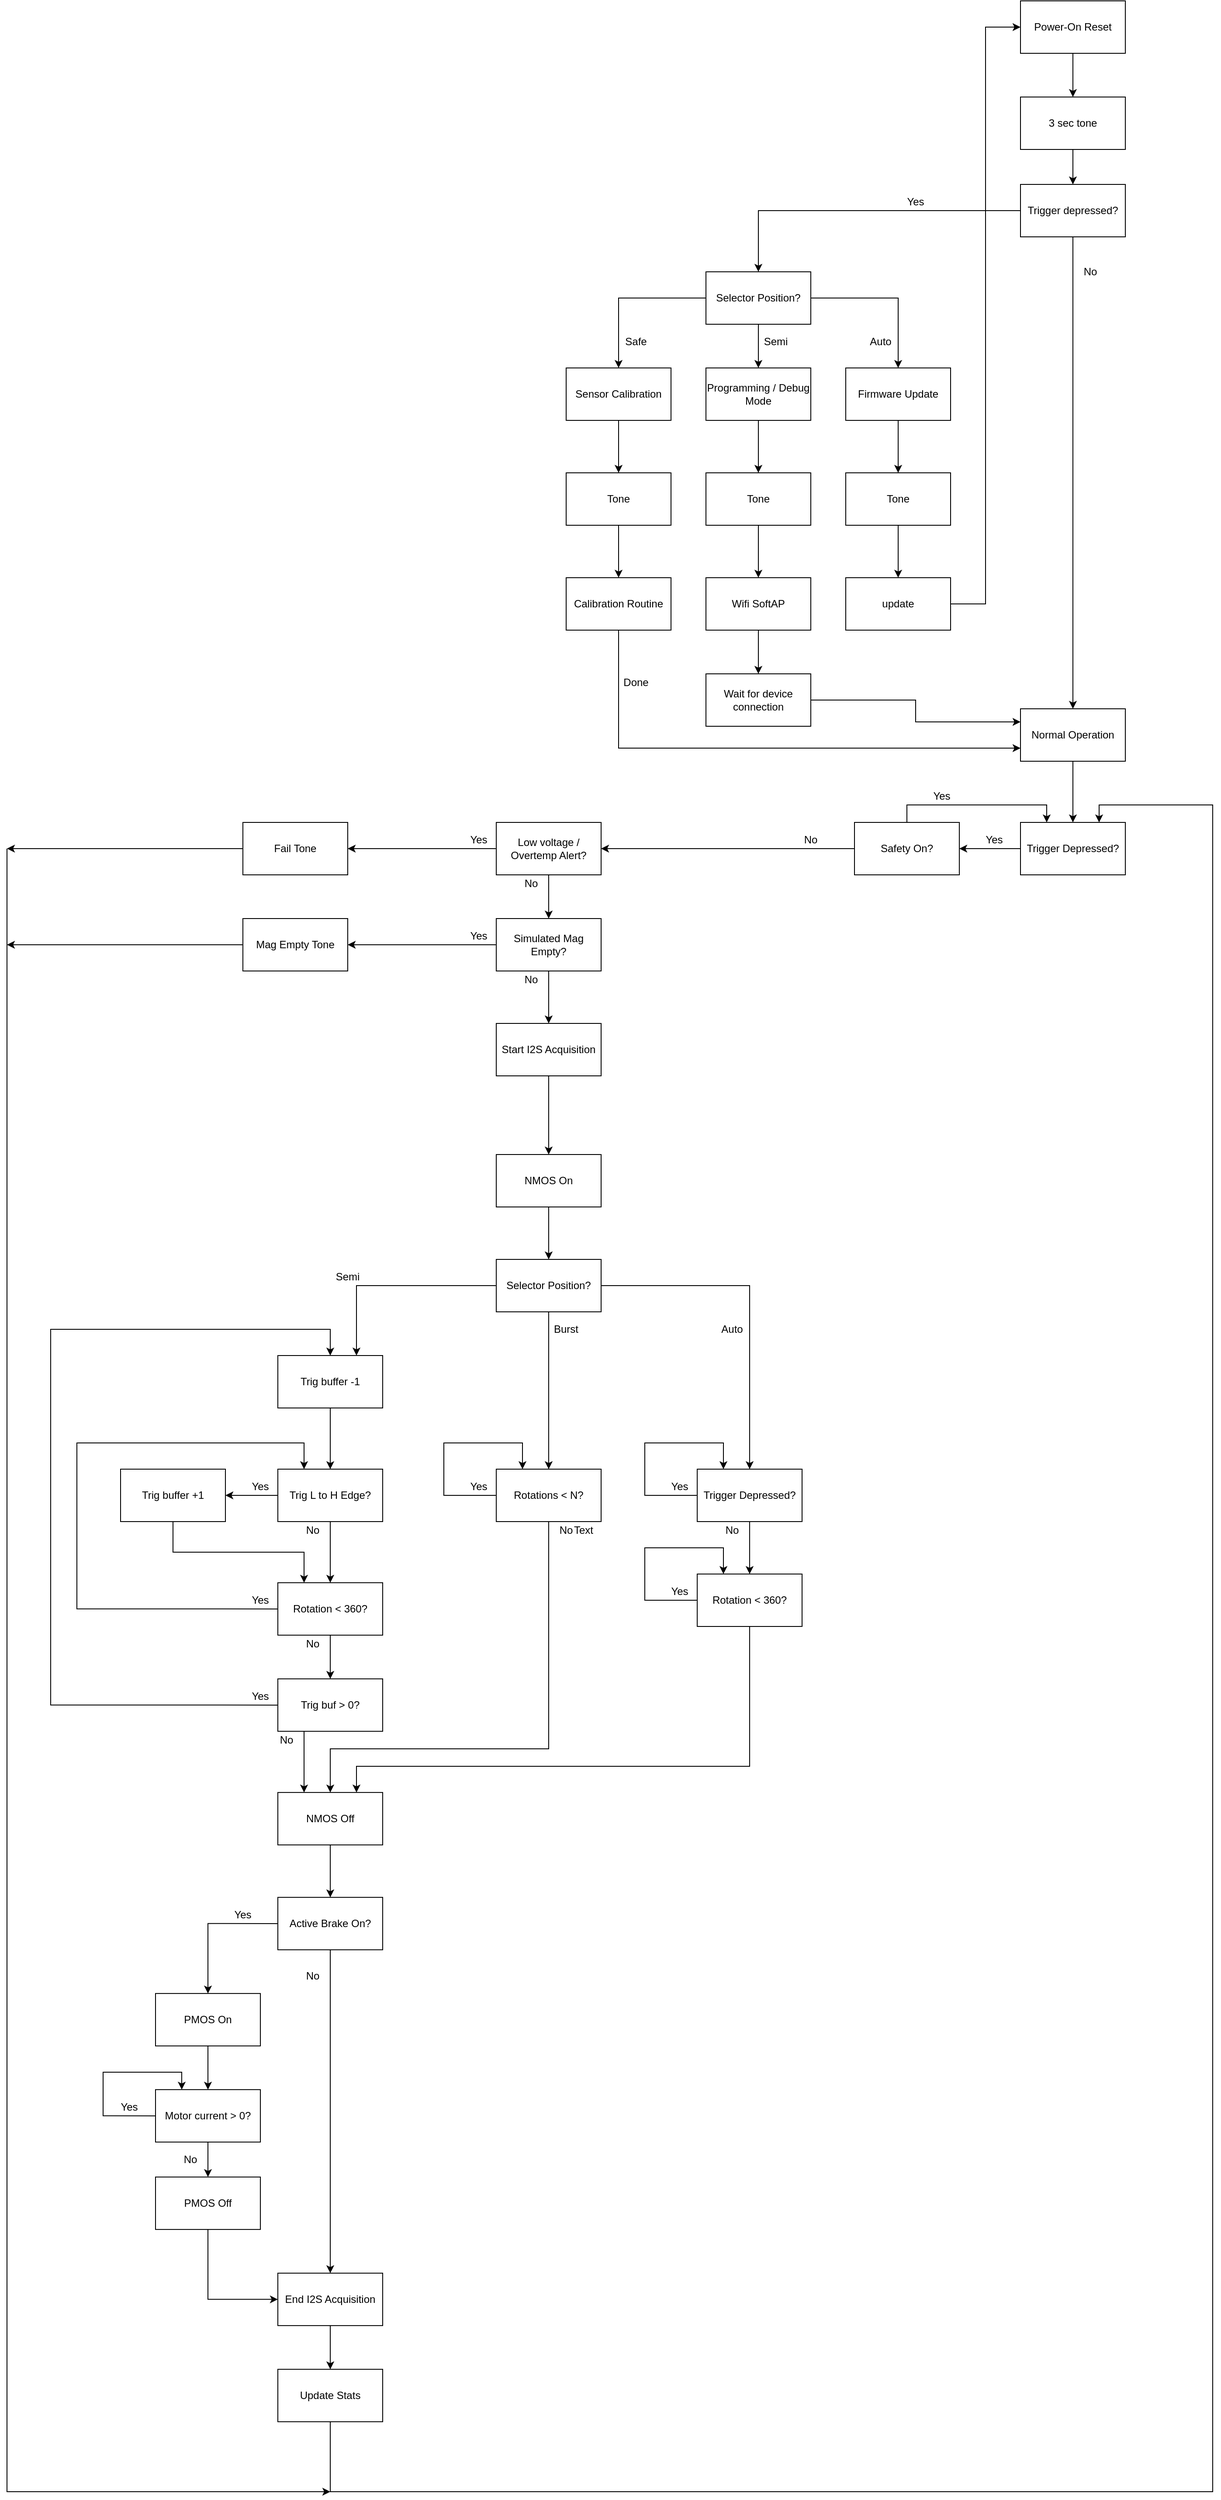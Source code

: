 <mxfile version="14.4.9" type="github">
  <diagram id="WMBPsuQFbYjYbgNdxT7f" name="Page-1">
    <mxGraphModel dx="2580" dy="925" grid="1" gridSize="10" guides="1" tooltips="1" connect="1" arrows="1" fold="1" page="1" pageScale="1" pageWidth="850" pageHeight="1100" math="0" shadow="0">
      <root>
        <mxCell id="0" />
        <mxCell id="1" parent="0" />
        <mxCell id="tKCWbL_69cfX9Ard-zvV-7" style="edgeStyle=orthogonalEdgeStyle;rounded=0;orthogonalLoop=1;jettySize=auto;html=1;exitX=0.5;exitY=1;exitDx=0;exitDy=0;entryX=0.5;entryY=0;entryDx=0;entryDy=0;" edge="1" parent="1" source="tKCWbL_69cfX9Ard-zvV-1" target="tKCWbL_69cfX9Ard-zvV-2">
          <mxGeometry relative="1" as="geometry" />
        </mxCell>
        <mxCell id="tKCWbL_69cfX9Ard-zvV-1" value="Power-On Reset" style="rounded=0;whiteSpace=wrap;html=1;" vertex="1" parent="1">
          <mxGeometry x="530" y="30" width="120" height="60" as="geometry" />
        </mxCell>
        <mxCell id="tKCWbL_69cfX9Ard-zvV-8" style="edgeStyle=orthogonalEdgeStyle;rounded=0;orthogonalLoop=1;jettySize=auto;html=1;exitX=0.5;exitY=1;exitDx=0;exitDy=0;entryX=0.5;entryY=0;entryDx=0;entryDy=0;" edge="1" parent="1" source="tKCWbL_69cfX9Ard-zvV-2" target="tKCWbL_69cfX9Ard-zvV-3">
          <mxGeometry relative="1" as="geometry" />
        </mxCell>
        <mxCell id="tKCWbL_69cfX9Ard-zvV-2" value="3 sec tone" style="rounded=0;whiteSpace=wrap;html=1;" vertex="1" parent="1">
          <mxGeometry x="530" y="140" width="120" height="60" as="geometry" />
        </mxCell>
        <mxCell id="tKCWbL_69cfX9Ard-zvV-15" style="edgeStyle=orthogonalEdgeStyle;rounded=0;orthogonalLoop=1;jettySize=auto;html=1;exitX=0;exitY=0.5;exitDx=0;exitDy=0;entryX=0.5;entryY=0;entryDx=0;entryDy=0;" edge="1" parent="1" source="tKCWbL_69cfX9Ard-zvV-3" target="tKCWbL_69cfX9Ard-zvV-11">
          <mxGeometry relative="1" as="geometry" />
        </mxCell>
        <mxCell id="tKCWbL_69cfX9Ard-zvV-42" style="edgeStyle=orthogonalEdgeStyle;rounded=0;orthogonalLoop=1;jettySize=auto;html=1;exitX=0.5;exitY=1;exitDx=0;exitDy=0;entryX=0.5;entryY=0;entryDx=0;entryDy=0;" edge="1" parent="1" source="tKCWbL_69cfX9Ard-zvV-3" target="tKCWbL_69cfX9Ard-zvV-4">
          <mxGeometry relative="1" as="geometry" />
        </mxCell>
        <mxCell id="tKCWbL_69cfX9Ard-zvV-3" value="Trigger depressed?" style="rounded=0;whiteSpace=wrap;html=1;" vertex="1" parent="1">
          <mxGeometry x="530" y="240" width="120" height="60" as="geometry" />
        </mxCell>
        <mxCell id="tKCWbL_69cfX9Ard-zvV-66" style="edgeStyle=orthogonalEdgeStyle;rounded=0;orthogonalLoop=1;jettySize=auto;html=1;exitX=0.5;exitY=1;exitDx=0;exitDy=0;entryX=0.5;entryY=0;entryDx=0;entryDy=0;" edge="1" parent="1" source="tKCWbL_69cfX9Ard-zvV-4" target="tKCWbL_69cfX9Ard-zvV-43">
          <mxGeometry relative="1" as="geometry" />
        </mxCell>
        <mxCell id="tKCWbL_69cfX9Ard-zvV-4" value="Normal Operation" style="rounded=0;whiteSpace=wrap;html=1;" vertex="1" parent="1">
          <mxGeometry x="530" y="840" width="120" height="60" as="geometry" />
        </mxCell>
        <mxCell id="tKCWbL_69cfX9Ard-zvV-40" style="edgeStyle=orthogonalEdgeStyle;rounded=0;orthogonalLoop=1;jettySize=auto;html=1;exitX=0.5;exitY=1;exitDx=0;exitDy=0;entryX=0.5;entryY=0;entryDx=0;entryDy=0;" edge="1" parent="1" source="tKCWbL_69cfX9Ard-zvV-5" target="tKCWbL_69cfX9Ard-zvV-24">
          <mxGeometry relative="1" as="geometry" />
        </mxCell>
        <mxCell id="tKCWbL_69cfX9Ard-zvV-5" value="Firmware Update" style="rounded=0;whiteSpace=wrap;html=1;" vertex="1" parent="1">
          <mxGeometry x="330" y="450" width="120" height="60" as="geometry" />
        </mxCell>
        <mxCell id="tKCWbL_69cfX9Ard-zvV-30" style="edgeStyle=orthogonalEdgeStyle;rounded=0;orthogonalLoop=1;jettySize=auto;html=1;exitX=0.5;exitY=1;exitDx=0;exitDy=0;entryX=0.5;entryY=0;entryDx=0;entryDy=0;" edge="1" parent="1" source="tKCWbL_69cfX9Ard-zvV-9" target="tKCWbL_69cfX9Ard-zvV-23">
          <mxGeometry relative="1" as="geometry" />
        </mxCell>
        <mxCell id="tKCWbL_69cfX9Ard-zvV-9" value="Programming / Debug Mode" style="rounded=0;whiteSpace=wrap;html=1;" vertex="1" parent="1">
          <mxGeometry x="170" y="450" width="120" height="60" as="geometry" />
        </mxCell>
        <mxCell id="tKCWbL_69cfX9Ard-zvV-26" style="edgeStyle=orthogonalEdgeStyle;rounded=0;orthogonalLoop=1;jettySize=auto;html=1;exitX=0.5;exitY=1;exitDx=0;exitDy=0;entryX=0.5;entryY=0;entryDx=0;entryDy=0;" edge="1" parent="1" source="tKCWbL_69cfX9Ard-zvV-10" target="tKCWbL_69cfX9Ard-zvV-22">
          <mxGeometry relative="1" as="geometry" />
        </mxCell>
        <mxCell id="tKCWbL_69cfX9Ard-zvV-10" value="Sensor Calibration" style="rounded=0;whiteSpace=wrap;html=1;" vertex="1" parent="1">
          <mxGeometry x="10" y="450" width="120" height="60" as="geometry" />
        </mxCell>
        <mxCell id="tKCWbL_69cfX9Ard-zvV-13" style="edgeStyle=orthogonalEdgeStyle;rounded=0;orthogonalLoop=1;jettySize=auto;html=1;exitX=0;exitY=0.5;exitDx=0;exitDy=0;entryX=0.5;entryY=0;entryDx=0;entryDy=0;" edge="1" parent="1" source="tKCWbL_69cfX9Ard-zvV-11" target="tKCWbL_69cfX9Ard-zvV-10">
          <mxGeometry relative="1" as="geometry" />
        </mxCell>
        <mxCell id="tKCWbL_69cfX9Ard-zvV-14" style="edgeStyle=orthogonalEdgeStyle;rounded=0;orthogonalLoop=1;jettySize=auto;html=1;exitX=0.5;exitY=1;exitDx=0;exitDy=0;" edge="1" parent="1" source="tKCWbL_69cfX9Ard-zvV-11" target="tKCWbL_69cfX9Ard-zvV-9">
          <mxGeometry relative="1" as="geometry" />
        </mxCell>
        <mxCell id="tKCWbL_69cfX9Ard-zvV-16" style="edgeStyle=orthogonalEdgeStyle;rounded=0;orthogonalLoop=1;jettySize=auto;html=1;exitX=1;exitY=0.5;exitDx=0;exitDy=0;entryX=0.5;entryY=0;entryDx=0;entryDy=0;" edge="1" parent="1" source="tKCWbL_69cfX9Ard-zvV-11" target="tKCWbL_69cfX9Ard-zvV-5">
          <mxGeometry relative="1" as="geometry" />
        </mxCell>
        <mxCell id="tKCWbL_69cfX9Ard-zvV-11" value="Selector Position?" style="rounded=0;whiteSpace=wrap;html=1;" vertex="1" parent="1">
          <mxGeometry x="170" y="340" width="120" height="60" as="geometry" />
        </mxCell>
        <mxCell id="tKCWbL_69cfX9Ard-zvV-17" value="Safe" style="text;html=1;strokeColor=none;fillColor=none;align=center;verticalAlign=middle;whiteSpace=wrap;rounded=0;" vertex="1" parent="1">
          <mxGeometry x="70" y="410" width="40" height="20" as="geometry" />
        </mxCell>
        <mxCell id="tKCWbL_69cfX9Ard-zvV-18" value="Semi" style="text;html=1;strokeColor=none;fillColor=none;align=center;verticalAlign=middle;whiteSpace=wrap;rounded=0;" vertex="1" parent="1">
          <mxGeometry x="230" y="410" width="40" height="20" as="geometry" />
        </mxCell>
        <mxCell id="tKCWbL_69cfX9Ard-zvV-19" value="Auto" style="text;html=1;strokeColor=none;fillColor=none;align=center;verticalAlign=middle;whiteSpace=wrap;rounded=0;" vertex="1" parent="1">
          <mxGeometry x="350" y="410" width="40" height="20" as="geometry" />
        </mxCell>
        <mxCell id="tKCWbL_69cfX9Ard-zvV-27" style="edgeStyle=orthogonalEdgeStyle;rounded=0;orthogonalLoop=1;jettySize=auto;html=1;exitX=0.5;exitY=1;exitDx=0;exitDy=0;entryX=0.5;entryY=0;entryDx=0;entryDy=0;" edge="1" parent="1" source="tKCWbL_69cfX9Ard-zvV-22" target="tKCWbL_69cfX9Ard-zvV-25">
          <mxGeometry relative="1" as="geometry" />
        </mxCell>
        <mxCell id="tKCWbL_69cfX9Ard-zvV-22" value="Tone" style="rounded=0;whiteSpace=wrap;html=1;" vertex="1" parent="1">
          <mxGeometry x="10" y="570" width="120" height="60" as="geometry" />
        </mxCell>
        <mxCell id="tKCWbL_69cfX9Ard-zvV-34" style="edgeStyle=orthogonalEdgeStyle;rounded=0;orthogonalLoop=1;jettySize=auto;html=1;exitX=0.5;exitY=1;exitDx=0;exitDy=0;entryX=0.5;entryY=0;entryDx=0;entryDy=0;" edge="1" parent="1" source="tKCWbL_69cfX9Ard-zvV-23" target="tKCWbL_69cfX9Ard-zvV-32">
          <mxGeometry relative="1" as="geometry" />
        </mxCell>
        <mxCell id="tKCWbL_69cfX9Ard-zvV-23" value="Tone" style="rounded=0;whiteSpace=wrap;html=1;" vertex="1" parent="1">
          <mxGeometry x="170" y="570" width="120" height="60" as="geometry" />
        </mxCell>
        <mxCell id="tKCWbL_69cfX9Ard-zvV-41" style="edgeStyle=orthogonalEdgeStyle;rounded=0;orthogonalLoop=1;jettySize=auto;html=1;exitX=0.5;exitY=1;exitDx=0;exitDy=0;" edge="1" parent="1" source="tKCWbL_69cfX9Ard-zvV-24" target="tKCWbL_69cfX9Ard-zvV-39">
          <mxGeometry relative="1" as="geometry" />
        </mxCell>
        <mxCell id="tKCWbL_69cfX9Ard-zvV-24" value="Tone" style="rounded=0;whiteSpace=wrap;html=1;" vertex="1" parent="1">
          <mxGeometry x="330" y="570" width="120" height="60" as="geometry" />
        </mxCell>
        <mxCell id="tKCWbL_69cfX9Ard-zvV-28" style="edgeStyle=orthogonalEdgeStyle;rounded=0;orthogonalLoop=1;jettySize=auto;html=1;exitX=0.5;exitY=1;exitDx=0;exitDy=0;entryX=0;entryY=0.75;entryDx=0;entryDy=0;" edge="1" parent="1" source="tKCWbL_69cfX9Ard-zvV-25" target="tKCWbL_69cfX9Ard-zvV-4">
          <mxGeometry relative="1" as="geometry" />
        </mxCell>
        <mxCell id="tKCWbL_69cfX9Ard-zvV-25" value="Calibration Routine" style="rounded=0;whiteSpace=wrap;html=1;" vertex="1" parent="1">
          <mxGeometry x="10" y="690" width="120" height="60" as="geometry" />
        </mxCell>
        <mxCell id="tKCWbL_69cfX9Ard-zvV-29" value="Done" style="text;html=1;strokeColor=none;fillColor=none;align=center;verticalAlign=middle;whiteSpace=wrap;rounded=0;" vertex="1" parent="1">
          <mxGeometry x="70" y="800" width="40" height="20" as="geometry" />
        </mxCell>
        <mxCell id="tKCWbL_69cfX9Ard-zvV-36" style="edgeStyle=orthogonalEdgeStyle;rounded=0;orthogonalLoop=1;jettySize=auto;html=1;exitX=0.5;exitY=1;exitDx=0;exitDy=0;" edge="1" parent="1" source="tKCWbL_69cfX9Ard-zvV-32" target="tKCWbL_69cfX9Ard-zvV-35">
          <mxGeometry relative="1" as="geometry" />
        </mxCell>
        <mxCell id="tKCWbL_69cfX9Ard-zvV-32" value="Wifi SoftAP" style="rounded=0;whiteSpace=wrap;html=1;" vertex="1" parent="1">
          <mxGeometry x="170" y="690" width="120" height="60" as="geometry" />
        </mxCell>
        <mxCell id="tKCWbL_69cfX9Ard-zvV-38" style="edgeStyle=orthogonalEdgeStyle;rounded=0;orthogonalLoop=1;jettySize=auto;html=1;exitX=1;exitY=0.5;exitDx=0;exitDy=0;entryX=0;entryY=0.25;entryDx=0;entryDy=0;" edge="1" parent="1" source="tKCWbL_69cfX9Ard-zvV-35" target="tKCWbL_69cfX9Ard-zvV-4">
          <mxGeometry relative="1" as="geometry" />
        </mxCell>
        <mxCell id="tKCWbL_69cfX9Ard-zvV-35" value="Wait for device connection" style="rounded=0;whiteSpace=wrap;html=1;" vertex="1" parent="1">
          <mxGeometry x="170" y="800" width="120" height="60" as="geometry" />
        </mxCell>
        <mxCell id="tKCWbL_69cfX9Ard-zvV-45" style="edgeStyle=orthogonalEdgeStyle;rounded=0;orthogonalLoop=1;jettySize=auto;html=1;exitX=1;exitY=0.5;exitDx=0;exitDy=0;entryX=0;entryY=0.5;entryDx=0;entryDy=0;" edge="1" parent="1" source="tKCWbL_69cfX9Ard-zvV-39" target="tKCWbL_69cfX9Ard-zvV-1">
          <mxGeometry relative="1" as="geometry" />
        </mxCell>
        <mxCell id="tKCWbL_69cfX9Ard-zvV-39" value="update" style="rounded=0;whiteSpace=wrap;html=1;" vertex="1" parent="1">
          <mxGeometry x="330" y="690" width="120" height="60" as="geometry" />
        </mxCell>
        <mxCell id="tKCWbL_69cfX9Ard-zvV-65" style="edgeStyle=orthogonalEdgeStyle;rounded=0;orthogonalLoop=1;jettySize=auto;html=1;exitX=0;exitY=0.5;exitDx=0;exitDy=0;entryX=1;entryY=0.5;entryDx=0;entryDy=0;" edge="1" parent="1" source="tKCWbL_69cfX9Ard-zvV-43" target="tKCWbL_69cfX9Ard-zvV-49">
          <mxGeometry relative="1" as="geometry" />
        </mxCell>
        <mxCell id="tKCWbL_69cfX9Ard-zvV-43" value="Trigger Depressed?" style="rounded=0;whiteSpace=wrap;html=1;" vertex="1" parent="1">
          <mxGeometry x="530" y="970" width="120" height="60" as="geometry" />
        </mxCell>
        <mxCell id="tKCWbL_69cfX9Ard-zvV-54" style="edgeStyle=orthogonalEdgeStyle;rounded=0;orthogonalLoop=1;jettySize=auto;html=1;exitX=1;exitY=0.5;exitDx=0;exitDy=0;entryX=0.5;entryY=0;entryDx=0;entryDy=0;" edge="1" parent="1" source="tKCWbL_69cfX9Ard-zvV-46" target="tKCWbL_69cfX9Ard-zvV-114">
          <mxGeometry relative="1" as="geometry">
            <mxPoint x="220" y="1580" as="targetPoint" />
          </mxGeometry>
        </mxCell>
        <mxCell id="tKCWbL_69cfX9Ard-zvV-60" style="edgeStyle=orthogonalEdgeStyle;rounded=0;orthogonalLoop=1;jettySize=auto;html=1;exitX=0.5;exitY=1;exitDx=0;exitDy=0;entryX=0.5;entryY=0;entryDx=0;entryDy=0;" edge="1" parent="1" source="tKCWbL_69cfX9Ard-zvV-46" target="tKCWbL_69cfX9Ard-zvV-108">
          <mxGeometry relative="1" as="geometry">
            <mxPoint x="-10" y="1580" as="targetPoint" />
          </mxGeometry>
        </mxCell>
        <mxCell id="tKCWbL_69cfX9Ard-zvV-162" style="edgeStyle=orthogonalEdgeStyle;rounded=0;orthogonalLoop=1;jettySize=auto;html=1;entryX=0.75;entryY=0;entryDx=0;entryDy=0;" edge="1" parent="1" source="tKCWbL_69cfX9Ard-zvV-46" target="tKCWbL_69cfX9Ard-zvV-104">
          <mxGeometry relative="1" as="geometry" />
        </mxCell>
        <mxCell id="tKCWbL_69cfX9Ard-zvV-46" value="Selector Position?" style="rounded=0;whiteSpace=wrap;html=1;" vertex="1" parent="1">
          <mxGeometry x="-70" y="1470" width="120" height="60" as="geometry" />
        </mxCell>
        <mxCell id="tKCWbL_69cfX9Ard-zvV-47" value="Yes" style="text;html=1;strokeColor=none;fillColor=none;align=center;verticalAlign=middle;whiteSpace=wrap;rounded=0;" vertex="1" parent="1">
          <mxGeometry x="390" y="250" width="40" height="20" as="geometry" />
        </mxCell>
        <mxCell id="tKCWbL_69cfX9Ard-zvV-48" value="No" style="text;html=1;strokeColor=none;fillColor=none;align=center;verticalAlign=middle;whiteSpace=wrap;rounded=0;" vertex="1" parent="1">
          <mxGeometry x="590" y="330" width="40" height="20" as="geometry" />
        </mxCell>
        <mxCell id="tKCWbL_69cfX9Ard-zvV-68" style="edgeStyle=orthogonalEdgeStyle;rounded=0;orthogonalLoop=1;jettySize=auto;html=1;exitX=0.5;exitY=0;exitDx=0;exitDy=0;entryX=0.25;entryY=0;entryDx=0;entryDy=0;" edge="1" parent="1" source="tKCWbL_69cfX9Ard-zvV-49" target="tKCWbL_69cfX9Ard-zvV-43">
          <mxGeometry relative="1" as="geometry" />
        </mxCell>
        <mxCell id="tKCWbL_69cfX9Ard-zvV-130" style="edgeStyle=orthogonalEdgeStyle;rounded=0;orthogonalLoop=1;jettySize=auto;html=1;entryX=1;entryY=0.5;entryDx=0;entryDy=0;" edge="1" parent="1" source="tKCWbL_69cfX9Ard-zvV-49" target="tKCWbL_69cfX9Ard-zvV-129">
          <mxGeometry relative="1" as="geometry" />
        </mxCell>
        <mxCell id="tKCWbL_69cfX9Ard-zvV-49" value="Safety On?" style="rounded=0;whiteSpace=wrap;html=1;" vertex="1" parent="1">
          <mxGeometry x="340" y="970" width="120" height="60" as="geometry" />
        </mxCell>
        <mxCell id="tKCWbL_69cfX9Ard-zvV-59" value="Auto" style="text;html=1;strokeColor=none;fillColor=none;align=center;verticalAlign=middle;whiteSpace=wrap;rounded=0;" vertex="1" parent="1">
          <mxGeometry x="180" y="1540" width="40" height="20" as="geometry" />
        </mxCell>
        <mxCell id="tKCWbL_69cfX9Ard-zvV-61" value="Burst" style="text;html=1;strokeColor=none;fillColor=none;align=center;verticalAlign=middle;whiteSpace=wrap;rounded=0;" vertex="1" parent="1">
          <mxGeometry x="-10" y="1540" width="40" height="20" as="geometry" />
        </mxCell>
        <mxCell id="tKCWbL_69cfX9Ard-zvV-154" style="edgeStyle=orthogonalEdgeStyle;rounded=0;orthogonalLoop=1;jettySize=auto;html=1;entryX=0.5;entryY=0;entryDx=0;entryDy=0;" edge="1" parent="1" source="tKCWbL_69cfX9Ard-zvV-62" target="tKCWbL_69cfX9Ard-zvV-153">
          <mxGeometry relative="1" as="geometry" />
        </mxCell>
        <mxCell id="tKCWbL_69cfX9Ard-zvV-168" style="edgeStyle=orthogonalEdgeStyle;rounded=0;orthogonalLoop=1;jettySize=auto;html=1;entryX=0.25;entryY=0;entryDx=0;entryDy=0;exitX=0;exitY=0.5;exitDx=0;exitDy=0;" edge="1" parent="1" source="tKCWbL_69cfX9Ard-zvV-62" target="tKCWbL_69cfX9Ard-zvV-147">
          <mxGeometry relative="1" as="geometry">
            <mxPoint x="-550" y="1720.06" as="targetPoint" />
            <mxPoint x="-350" y="1770.06" as="sourcePoint" />
            <Array as="points">
              <mxPoint x="-550" y="1870" />
              <mxPoint x="-550" y="1680" />
              <mxPoint x="-290" y="1680" />
            </Array>
          </mxGeometry>
        </mxCell>
        <mxCell id="tKCWbL_69cfX9Ard-zvV-62" value="Rotation &amp;lt; 360?" style="rounded=0;whiteSpace=wrap;html=1;" vertex="1" parent="1">
          <mxGeometry x="-320" y="1839.94" width="120" height="60" as="geometry" />
        </mxCell>
        <mxCell id="tKCWbL_69cfX9Ard-zvV-64" value="No" style="text;html=1;strokeColor=none;fillColor=none;align=center;verticalAlign=middle;whiteSpace=wrap;rounded=0;" vertex="1" parent="1">
          <mxGeometry x="270" y="980" width="40" height="20" as="geometry" />
        </mxCell>
        <mxCell id="tKCWbL_69cfX9Ard-zvV-69" value="Yes" style="text;html=1;strokeColor=none;fillColor=none;align=center;verticalAlign=middle;whiteSpace=wrap;rounded=0;" vertex="1" parent="1">
          <mxGeometry x="420" y="930" width="40" height="20" as="geometry" />
        </mxCell>
        <mxCell id="tKCWbL_69cfX9Ard-zvV-70" value="Yes" style="text;html=1;strokeColor=none;fillColor=none;align=center;verticalAlign=middle;whiteSpace=wrap;rounded=0;" vertex="1" parent="1">
          <mxGeometry x="480" y="980" width="40" height="20" as="geometry" />
        </mxCell>
        <mxCell id="tKCWbL_69cfX9Ard-zvV-102" style="edgeStyle=orthogonalEdgeStyle;rounded=0;orthogonalLoop=1;jettySize=auto;html=1;entryX=0.5;entryY=0;entryDx=0;entryDy=0;" edge="1" parent="1" source="tKCWbL_69cfX9Ard-zvV-71" target="tKCWbL_69cfX9Ard-zvV-72">
          <mxGeometry relative="1" as="geometry" />
        </mxCell>
        <mxCell id="tKCWbL_69cfX9Ard-zvV-71" value="Start I2S Acquisition" style="rounded=0;whiteSpace=wrap;html=1;" vertex="1" parent="1">
          <mxGeometry x="-70" y="1200" width="120" height="60" as="geometry" />
        </mxCell>
        <mxCell id="tKCWbL_69cfX9Ard-zvV-106" style="edgeStyle=orthogonalEdgeStyle;rounded=0;orthogonalLoop=1;jettySize=auto;html=1;entryX=0.5;entryY=0;entryDx=0;entryDy=0;" edge="1" parent="1" source="tKCWbL_69cfX9Ard-zvV-72" target="tKCWbL_69cfX9Ard-zvV-46">
          <mxGeometry relative="1" as="geometry" />
        </mxCell>
        <mxCell id="tKCWbL_69cfX9Ard-zvV-72" value="NMOS On" style="rounded=0;whiteSpace=wrap;html=1;" vertex="1" parent="1">
          <mxGeometry x="-70" y="1350" width="120" height="60" as="geometry" />
        </mxCell>
        <mxCell id="tKCWbL_69cfX9Ard-zvV-74" value="Semi" style="text;html=1;strokeColor=none;fillColor=none;align=center;verticalAlign=middle;whiteSpace=wrap;rounded=0;" vertex="1" parent="1">
          <mxGeometry x="-260" y="1479.94" width="40" height="20" as="geometry" />
        </mxCell>
        <mxCell id="tKCWbL_69cfX9Ard-zvV-76" value="Yes" style="text;html=1;strokeColor=none;fillColor=none;align=center;verticalAlign=middle;whiteSpace=wrap;rounded=0;" vertex="1" parent="1">
          <mxGeometry x="-360" y="1850" width="40" height="20" as="geometry" />
        </mxCell>
        <mxCell id="tKCWbL_69cfX9Ard-zvV-77" value="No" style="text;html=1;strokeColor=none;fillColor=none;align=center;verticalAlign=middle;whiteSpace=wrap;rounded=0;" vertex="1" parent="1">
          <mxGeometry x="-300" y="1899.94" width="40" height="20" as="geometry" />
        </mxCell>
        <mxCell id="tKCWbL_69cfX9Ard-zvV-82" style="edgeStyle=orthogonalEdgeStyle;rounded=0;orthogonalLoop=1;jettySize=auto;html=1;exitX=0;exitY=0.5;exitDx=0;exitDy=0;" edge="1" parent="1" source="tKCWbL_69cfX9Ard-zvV-79" target="tKCWbL_69cfX9Ard-zvV-81">
          <mxGeometry relative="1" as="geometry" />
        </mxCell>
        <mxCell id="tKCWbL_69cfX9Ard-zvV-118" style="edgeStyle=orthogonalEdgeStyle;rounded=0;orthogonalLoop=1;jettySize=auto;html=1;exitX=0.5;exitY=1;exitDx=0;exitDy=0;entryX=0.5;entryY=0;entryDx=0;entryDy=0;" edge="1" parent="1" source="tKCWbL_69cfX9Ard-zvV-79" target="tKCWbL_69cfX9Ard-zvV-96">
          <mxGeometry relative="1" as="geometry" />
        </mxCell>
        <mxCell id="tKCWbL_69cfX9Ard-zvV-79" value="Active Brake On?" style="rounded=0;whiteSpace=wrap;html=1;" vertex="1" parent="1">
          <mxGeometry x="-320" y="2199.94" width="120" height="60" as="geometry" />
        </mxCell>
        <mxCell id="tKCWbL_69cfX9Ard-zvV-90" style="edgeStyle=orthogonalEdgeStyle;rounded=0;orthogonalLoop=1;jettySize=auto;html=1;exitX=0.5;exitY=1;exitDx=0;exitDy=0;entryX=0.5;entryY=0;entryDx=0;entryDy=0;" edge="1" parent="1" source="tKCWbL_69cfX9Ard-zvV-81" target="tKCWbL_69cfX9Ard-zvV-87">
          <mxGeometry relative="1" as="geometry" />
        </mxCell>
        <mxCell id="tKCWbL_69cfX9Ard-zvV-81" value="PMOS On" style="rounded=0;whiteSpace=wrap;html=1;" vertex="1" parent="1">
          <mxGeometry x="-460" y="2309.94" width="120" height="60" as="geometry" />
        </mxCell>
        <mxCell id="tKCWbL_69cfX9Ard-zvV-83" value="Yes" style="text;html=1;strokeColor=none;fillColor=none;align=center;verticalAlign=middle;whiteSpace=wrap;rounded=0;" vertex="1" parent="1">
          <mxGeometry x="-380" y="2209.94" width="40" height="20" as="geometry" />
        </mxCell>
        <mxCell id="tKCWbL_69cfX9Ard-zvV-86" style="edgeStyle=orthogonalEdgeStyle;rounded=0;orthogonalLoop=1;jettySize=auto;html=1;exitX=0.5;exitY=1;exitDx=0;exitDy=0;" edge="1" parent="1" source="tKCWbL_69cfX9Ard-zvV-84" target="tKCWbL_69cfX9Ard-zvV-79">
          <mxGeometry relative="1" as="geometry" />
        </mxCell>
        <mxCell id="tKCWbL_69cfX9Ard-zvV-84" value="NMOS Off" style="rounded=0;whiteSpace=wrap;html=1;" vertex="1" parent="1">
          <mxGeometry x="-320" y="2079.94" width="120" height="60" as="geometry" />
        </mxCell>
        <mxCell id="tKCWbL_69cfX9Ard-zvV-88" style="edgeStyle=orthogonalEdgeStyle;rounded=0;orthogonalLoop=1;jettySize=auto;html=1;exitX=0;exitY=0.5;exitDx=0;exitDy=0;entryX=0.25;entryY=0;entryDx=0;entryDy=0;" edge="1" parent="1" source="tKCWbL_69cfX9Ard-zvV-87" target="tKCWbL_69cfX9Ard-zvV-87">
          <mxGeometry relative="1" as="geometry">
            <mxPoint x="-450" y="2399.94" as="targetPoint" />
            <Array as="points">
              <mxPoint x="-520" y="2449.94" />
              <mxPoint x="-520" y="2399.94" />
              <mxPoint x="-430" y="2399.94" />
            </Array>
          </mxGeometry>
        </mxCell>
        <mxCell id="tKCWbL_69cfX9Ard-zvV-95" style="edgeStyle=orthogonalEdgeStyle;rounded=0;orthogonalLoop=1;jettySize=auto;html=1;exitX=0.5;exitY=1;exitDx=0;exitDy=0;" edge="1" parent="1" source="tKCWbL_69cfX9Ard-zvV-87" target="tKCWbL_69cfX9Ard-zvV-94">
          <mxGeometry relative="1" as="geometry" />
        </mxCell>
        <mxCell id="tKCWbL_69cfX9Ard-zvV-87" value="Motor current &amp;gt; 0?" style="rounded=0;whiteSpace=wrap;html=1;" vertex="1" parent="1">
          <mxGeometry x="-460" y="2419.94" width="120" height="60" as="geometry" />
        </mxCell>
        <mxCell id="tKCWbL_69cfX9Ard-zvV-89" value="Yes" style="text;html=1;strokeColor=none;fillColor=none;align=center;verticalAlign=middle;whiteSpace=wrap;rounded=0;" vertex="1" parent="1">
          <mxGeometry x="-510" y="2429.94" width="40" height="20" as="geometry" />
        </mxCell>
        <mxCell id="tKCWbL_69cfX9Ard-zvV-92" value="No" style="text;html=1;strokeColor=none;fillColor=none;align=center;verticalAlign=middle;whiteSpace=wrap;rounded=0;" vertex="1" parent="1">
          <mxGeometry x="-300" y="2279.94" width="40" height="20" as="geometry" />
        </mxCell>
        <mxCell id="tKCWbL_69cfX9Ard-zvV-93" value="No" style="text;html=1;strokeColor=none;fillColor=none;align=center;verticalAlign=middle;whiteSpace=wrap;rounded=0;" vertex="1" parent="1">
          <mxGeometry x="-440" y="2489.94" width="40" height="20" as="geometry" />
        </mxCell>
        <mxCell id="tKCWbL_69cfX9Ard-zvV-117" style="edgeStyle=orthogonalEdgeStyle;rounded=0;orthogonalLoop=1;jettySize=auto;html=1;exitX=0.5;exitY=1;exitDx=0;exitDy=0;entryX=0;entryY=0.5;entryDx=0;entryDy=0;" edge="1" parent="1" source="tKCWbL_69cfX9Ard-zvV-94" target="tKCWbL_69cfX9Ard-zvV-96">
          <mxGeometry relative="1" as="geometry" />
        </mxCell>
        <mxCell id="tKCWbL_69cfX9Ard-zvV-94" value="PMOS Off" style="rounded=0;whiteSpace=wrap;html=1;" vertex="1" parent="1">
          <mxGeometry x="-460" y="2519.94" width="120" height="60" as="geometry" />
        </mxCell>
        <mxCell id="tKCWbL_69cfX9Ard-zvV-99" style="edgeStyle=orthogonalEdgeStyle;rounded=0;orthogonalLoop=1;jettySize=auto;html=1;exitX=0.5;exitY=1;exitDx=0;exitDy=0;entryX=0.5;entryY=0;entryDx=0;entryDy=0;" edge="1" parent="1" source="tKCWbL_69cfX9Ard-zvV-96" target="tKCWbL_69cfX9Ard-zvV-98">
          <mxGeometry relative="1" as="geometry" />
        </mxCell>
        <mxCell id="tKCWbL_69cfX9Ard-zvV-96" value="End I2S Acquisition" style="rounded=0;whiteSpace=wrap;html=1;" vertex="1" parent="1">
          <mxGeometry x="-320" y="2629.94" width="120" height="60" as="geometry" />
        </mxCell>
        <mxCell id="tKCWbL_69cfX9Ard-zvV-127" style="edgeStyle=orthogonalEdgeStyle;rounded=0;orthogonalLoop=1;jettySize=auto;html=1;entryX=0.75;entryY=0;entryDx=0;entryDy=0;" edge="1" parent="1" source="tKCWbL_69cfX9Ard-zvV-98" target="tKCWbL_69cfX9Ard-zvV-43">
          <mxGeometry relative="1" as="geometry">
            <mxPoint x="730" y="950" as="targetPoint" />
            <Array as="points">
              <mxPoint x="-260" y="2880" />
              <mxPoint x="750" y="2880" />
              <mxPoint x="750" y="950" />
              <mxPoint x="620" y="950" />
            </Array>
          </mxGeometry>
        </mxCell>
        <mxCell id="tKCWbL_69cfX9Ard-zvV-98" value="Update Stats" style="rounded=0;whiteSpace=wrap;html=1;" vertex="1" parent="1">
          <mxGeometry x="-320" y="2739.94" width="120" height="60" as="geometry" />
        </mxCell>
        <mxCell id="tKCWbL_69cfX9Ard-zvV-169" style="edgeStyle=orthogonalEdgeStyle;rounded=0;orthogonalLoop=1;jettySize=auto;html=1;exitX=0.5;exitY=1;exitDx=0;exitDy=0;entryX=0.5;entryY=0;entryDx=0;entryDy=0;" edge="1" parent="1" source="tKCWbL_69cfX9Ard-zvV-104" target="tKCWbL_69cfX9Ard-zvV-147">
          <mxGeometry relative="1" as="geometry" />
        </mxCell>
        <mxCell id="tKCWbL_69cfX9Ard-zvV-104" value="Trig buffer -1" style="rounded=0;whiteSpace=wrap;html=1;" vertex="1" parent="1">
          <mxGeometry x="-320" y="1580" width="120" height="60" as="geometry" />
        </mxCell>
        <mxCell id="tKCWbL_69cfX9Ard-zvV-112" style="edgeStyle=orthogonalEdgeStyle;rounded=0;orthogonalLoop=1;jettySize=auto;html=1;exitX=0.5;exitY=1;exitDx=0;exitDy=0;entryX=0.5;entryY=0;entryDx=0;entryDy=0;" edge="1" parent="1" source="tKCWbL_69cfX9Ard-zvV-108" target="tKCWbL_69cfX9Ard-zvV-84">
          <mxGeometry relative="1" as="geometry">
            <Array as="points">
              <mxPoint x="-10" y="2030" />
              <mxPoint x="-260" y="2030" />
            </Array>
          </mxGeometry>
        </mxCell>
        <mxCell id="tKCWbL_69cfX9Ard-zvV-122" style="edgeStyle=orthogonalEdgeStyle;rounded=0;orthogonalLoop=1;jettySize=auto;html=1;exitX=0;exitY=0.5;exitDx=0;exitDy=0;entryX=0.25;entryY=0;entryDx=0;entryDy=0;" edge="1" parent="1" source="tKCWbL_69cfX9Ard-zvV-108" target="tKCWbL_69cfX9Ard-zvV-108">
          <mxGeometry relative="1" as="geometry">
            <mxPoint x="-40" y="1700" as="targetPoint" />
            <Array as="points">
              <mxPoint x="-130" y="1740" />
              <mxPoint x="-130" y="1680" />
              <mxPoint x="-40" y="1680" />
            </Array>
          </mxGeometry>
        </mxCell>
        <mxCell id="tKCWbL_69cfX9Ard-zvV-108" value="Rotations &amp;lt; N?" style="rounded=0;whiteSpace=wrap;html=1;" vertex="1" parent="1">
          <mxGeometry x="-70" y="1710" width="120" height="60" as="geometry" />
        </mxCell>
        <mxCell id="tKCWbL_69cfX9Ard-zvV-123" style="edgeStyle=orthogonalEdgeStyle;rounded=0;orthogonalLoop=1;jettySize=auto;html=1;entryX=0.25;entryY=0;entryDx=0;entryDy=0;" edge="1" parent="1" source="tKCWbL_69cfX9Ard-zvV-114" target="tKCWbL_69cfX9Ard-zvV-114">
          <mxGeometry relative="1" as="geometry">
            <mxPoint x="150" y="1690" as="targetPoint" />
            <Array as="points">
              <mxPoint x="100" y="1740" />
              <mxPoint x="100" y="1680" />
              <mxPoint x="190" y="1680" />
            </Array>
          </mxGeometry>
        </mxCell>
        <mxCell id="tKCWbL_69cfX9Ard-zvV-174" style="edgeStyle=orthogonalEdgeStyle;rounded=0;orthogonalLoop=1;jettySize=auto;html=1;entryX=0.5;entryY=0;entryDx=0;entryDy=0;" edge="1" parent="1" source="tKCWbL_69cfX9Ard-zvV-114" target="tKCWbL_69cfX9Ard-zvV-173">
          <mxGeometry relative="1" as="geometry" />
        </mxCell>
        <mxCell id="tKCWbL_69cfX9Ard-zvV-114" value="Trigger Depressed?" style="rounded=0;whiteSpace=wrap;html=1;" vertex="1" parent="1">
          <mxGeometry x="160" y="1710" width="120" height="60" as="geometry" />
        </mxCell>
        <mxCell id="tKCWbL_69cfX9Ard-zvV-120" value="Yes" style="text;html=1;strokeColor=none;fillColor=none;align=center;verticalAlign=middle;whiteSpace=wrap;rounded=0;" vertex="1" parent="1">
          <mxGeometry x="120" y="1720" width="40" height="20" as="geometry" />
        </mxCell>
        <mxCell id="tKCWbL_69cfX9Ard-zvV-121" value="No" style="text;html=1;strokeColor=none;fillColor=none;align=center;verticalAlign=middle;whiteSpace=wrap;rounded=0;" vertex="1" parent="1">
          <mxGeometry x="-10" y="1770" width="40" height="20" as="geometry" />
        </mxCell>
        <mxCell id="tKCWbL_69cfX9Ard-zvV-124" value="Yes" style="text;html=1;strokeColor=none;fillColor=none;align=center;verticalAlign=middle;whiteSpace=wrap;rounded=0;" vertex="1" parent="1">
          <mxGeometry x="-110" y="1720" width="40" height="20" as="geometry" />
        </mxCell>
        <mxCell id="tKCWbL_69cfX9Ard-zvV-125" value="No" style="text;html=1;strokeColor=none;fillColor=none;align=center;verticalAlign=middle;whiteSpace=wrap;rounded=0;" vertex="1" parent="1">
          <mxGeometry x="180" y="1770" width="40" height="20" as="geometry" />
        </mxCell>
        <mxCell id="tKCWbL_69cfX9Ard-zvV-133" style="edgeStyle=orthogonalEdgeStyle;rounded=0;orthogonalLoop=1;jettySize=auto;html=1;" edge="1" parent="1" source="tKCWbL_69cfX9Ard-zvV-129">
          <mxGeometry relative="1" as="geometry">
            <mxPoint x="-240" y="1000" as="targetPoint" />
          </mxGeometry>
        </mxCell>
        <mxCell id="tKCWbL_69cfX9Ard-zvV-137" style="edgeStyle=orthogonalEdgeStyle;rounded=0;orthogonalLoop=1;jettySize=auto;html=1;entryX=0.5;entryY=0;entryDx=0;entryDy=0;" edge="1" parent="1" source="tKCWbL_69cfX9Ard-zvV-129" target="tKCWbL_69cfX9Ard-zvV-135">
          <mxGeometry relative="1" as="geometry" />
        </mxCell>
        <mxCell id="tKCWbL_69cfX9Ard-zvV-129" value="Low voltage / Overtemp Alert?" style="rounded=0;whiteSpace=wrap;html=1;" vertex="1" parent="1">
          <mxGeometry x="-70" y="970" width="120" height="60" as="geometry" />
        </mxCell>
        <mxCell id="tKCWbL_69cfX9Ard-zvV-132" value="No" style="text;html=1;strokeColor=none;fillColor=none;align=center;verticalAlign=middle;whiteSpace=wrap;rounded=0;" vertex="1" parent="1">
          <mxGeometry x="-50" y="1030" width="40" height="20" as="geometry" />
        </mxCell>
        <mxCell id="tKCWbL_69cfX9Ard-zvV-143" style="edgeStyle=orthogonalEdgeStyle;rounded=0;orthogonalLoop=1;jettySize=auto;html=1;" edge="1" parent="1" source="tKCWbL_69cfX9Ard-zvV-134">
          <mxGeometry relative="1" as="geometry">
            <mxPoint x="-630" y="1000" as="targetPoint" />
          </mxGeometry>
        </mxCell>
        <mxCell id="tKCWbL_69cfX9Ard-zvV-134" value="Fail Tone" style="rounded=0;whiteSpace=wrap;html=1;" vertex="1" parent="1">
          <mxGeometry x="-360" y="970" width="120" height="60" as="geometry" />
        </mxCell>
        <mxCell id="tKCWbL_69cfX9Ard-zvV-136" style="edgeStyle=orthogonalEdgeStyle;rounded=0;orthogonalLoop=1;jettySize=auto;html=1;entryX=0.5;entryY=0;entryDx=0;entryDy=0;" edge="1" parent="1" source="tKCWbL_69cfX9Ard-zvV-135" target="tKCWbL_69cfX9Ard-zvV-71">
          <mxGeometry relative="1" as="geometry" />
        </mxCell>
        <mxCell id="tKCWbL_69cfX9Ard-zvV-141" style="edgeStyle=orthogonalEdgeStyle;rounded=0;orthogonalLoop=1;jettySize=auto;html=1;entryX=1;entryY=0.5;entryDx=0;entryDy=0;" edge="1" parent="1" source="tKCWbL_69cfX9Ard-zvV-135" target="tKCWbL_69cfX9Ard-zvV-140">
          <mxGeometry relative="1" as="geometry" />
        </mxCell>
        <mxCell id="tKCWbL_69cfX9Ard-zvV-135" value="Simulated Mag&lt;br&gt;Empty?" style="rounded=0;whiteSpace=wrap;html=1;" vertex="1" parent="1">
          <mxGeometry x="-70" y="1080" width="120" height="60" as="geometry" />
        </mxCell>
        <mxCell id="tKCWbL_69cfX9Ard-zvV-138" value="Yes" style="text;html=1;strokeColor=none;fillColor=none;align=center;verticalAlign=middle;whiteSpace=wrap;rounded=0;" vertex="1" parent="1">
          <mxGeometry x="-110" y="980" width="40" height="20" as="geometry" />
        </mxCell>
        <mxCell id="tKCWbL_69cfX9Ard-zvV-139" value="No" style="text;html=1;strokeColor=none;fillColor=none;align=center;verticalAlign=middle;whiteSpace=wrap;rounded=0;" vertex="1" parent="1">
          <mxGeometry x="-50" y="1140" width="40" height="20" as="geometry" />
        </mxCell>
        <mxCell id="tKCWbL_69cfX9Ard-zvV-142" style="edgeStyle=orthogonalEdgeStyle;rounded=0;orthogonalLoop=1;jettySize=auto;html=1;" edge="1" parent="1">
          <mxGeometry relative="1" as="geometry">
            <mxPoint x="-260" y="2880" as="targetPoint" />
            <mxPoint x="-630" y="1000" as="sourcePoint" />
            <Array as="points">
              <mxPoint x="-630" y="1000" />
              <mxPoint x="-630" y="2880" />
            </Array>
          </mxGeometry>
        </mxCell>
        <mxCell id="tKCWbL_69cfX9Ard-zvV-144" style="edgeStyle=orthogonalEdgeStyle;rounded=0;orthogonalLoop=1;jettySize=auto;html=1;" edge="1" parent="1" source="tKCWbL_69cfX9Ard-zvV-140">
          <mxGeometry relative="1" as="geometry">
            <mxPoint x="-630" y="1110" as="targetPoint" />
          </mxGeometry>
        </mxCell>
        <mxCell id="tKCWbL_69cfX9Ard-zvV-140" value="Mag Empty Tone" style="rounded=0;whiteSpace=wrap;html=1;" vertex="1" parent="1">
          <mxGeometry x="-360" y="1080" width="120" height="60" as="geometry" />
        </mxCell>
        <mxCell id="tKCWbL_69cfX9Ard-zvV-145" value="Yes" style="text;html=1;strokeColor=none;fillColor=none;align=center;verticalAlign=middle;whiteSpace=wrap;rounded=0;" vertex="1" parent="1">
          <mxGeometry x="-110" y="1090" width="40" height="20" as="geometry" />
        </mxCell>
        <mxCell id="tKCWbL_69cfX9Ard-zvV-166" style="edgeStyle=orthogonalEdgeStyle;rounded=0;orthogonalLoop=1;jettySize=auto;html=1;entryX=1;entryY=0.5;entryDx=0;entryDy=0;" edge="1" parent="1" source="tKCWbL_69cfX9Ard-zvV-147" target="tKCWbL_69cfX9Ard-zvV-149">
          <mxGeometry relative="1" as="geometry" />
        </mxCell>
        <mxCell id="tKCWbL_69cfX9Ard-zvV-170" style="edgeStyle=orthogonalEdgeStyle;rounded=0;orthogonalLoop=1;jettySize=auto;html=1;entryX=0.5;entryY=0;entryDx=0;entryDy=0;exitX=0.5;exitY=1;exitDx=0;exitDy=0;" edge="1" parent="1" source="tKCWbL_69cfX9Ard-zvV-147" target="tKCWbL_69cfX9Ard-zvV-62">
          <mxGeometry relative="1" as="geometry">
            <mxPoint x="-259.941" y="1800.0" as="sourcePoint" />
          </mxGeometry>
        </mxCell>
        <mxCell id="tKCWbL_69cfX9Ard-zvV-147" value="Trig L to H Edge?" style="rounded=0;whiteSpace=wrap;html=1;" vertex="1" parent="1">
          <mxGeometry x="-320" y="1710" width="120" height="60" as="geometry" />
        </mxCell>
        <mxCell id="tKCWbL_69cfX9Ard-zvV-167" style="edgeStyle=orthogonalEdgeStyle;rounded=0;orthogonalLoop=1;jettySize=auto;html=1;exitX=0.5;exitY=1;exitDx=0;exitDy=0;entryX=0.25;entryY=0;entryDx=0;entryDy=0;" edge="1" parent="1" source="tKCWbL_69cfX9Ard-zvV-149" target="tKCWbL_69cfX9Ard-zvV-62">
          <mxGeometry relative="1" as="geometry">
            <mxPoint x="-440" y="1800.0" as="sourcePoint" />
          </mxGeometry>
        </mxCell>
        <mxCell id="tKCWbL_69cfX9Ard-zvV-149" value="Trig buffer +1" style="rounded=0;whiteSpace=wrap;html=1;" vertex="1" parent="1">
          <mxGeometry x="-500" y="1710" width="120" height="60" as="geometry" />
        </mxCell>
        <mxCell id="tKCWbL_69cfX9Ard-zvV-156" style="edgeStyle=orthogonalEdgeStyle;rounded=0;orthogonalLoop=1;jettySize=auto;html=1;entryX=0.5;entryY=0;entryDx=0;entryDy=0;exitX=0;exitY=0.5;exitDx=0;exitDy=0;" edge="1" parent="1" source="tKCWbL_69cfX9Ard-zvV-153" target="tKCWbL_69cfX9Ard-zvV-104">
          <mxGeometry relative="1" as="geometry">
            <mxPoint x="-450" y="1849.94" as="targetPoint" />
            <Array as="points">
              <mxPoint x="-580" y="1980" />
              <mxPoint x="-580" y="1550" />
              <mxPoint x="-260" y="1550" />
            </Array>
          </mxGeometry>
        </mxCell>
        <mxCell id="tKCWbL_69cfX9Ard-zvV-158" style="edgeStyle=orthogonalEdgeStyle;rounded=0;orthogonalLoop=1;jettySize=auto;html=1;exitX=0.25;exitY=1;exitDx=0;exitDy=0;entryX=0.25;entryY=0;entryDx=0;entryDy=0;" edge="1" parent="1" source="tKCWbL_69cfX9Ard-zvV-153" target="tKCWbL_69cfX9Ard-zvV-84">
          <mxGeometry relative="1" as="geometry" />
        </mxCell>
        <mxCell id="tKCWbL_69cfX9Ard-zvV-153" value="Trig buf &amp;gt; 0?" style="rounded=0;whiteSpace=wrap;html=1;" vertex="1" parent="1">
          <mxGeometry x="-320" y="1949.94" width="120" height="60" as="geometry" />
        </mxCell>
        <mxCell id="tKCWbL_69cfX9Ard-zvV-159" value="No" style="text;html=1;strokeColor=none;fillColor=none;align=center;verticalAlign=middle;whiteSpace=wrap;rounded=0;" vertex="1" parent="1">
          <mxGeometry x="-330" y="2009.94" width="40" height="20" as="geometry" />
        </mxCell>
        <mxCell id="tKCWbL_69cfX9Ard-zvV-160" value="Text" style="text;html=1;strokeColor=none;fillColor=none;align=center;verticalAlign=middle;whiteSpace=wrap;rounded=0;" vertex="1" parent="1">
          <mxGeometry x="10" y="1770" width="40" height="20" as="geometry" />
        </mxCell>
        <mxCell id="tKCWbL_69cfX9Ard-zvV-161" value="Yes" style="text;html=1;strokeColor=none;fillColor=none;align=center;verticalAlign=middle;whiteSpace=wrap;rounded=0;" vertex="1" parent="1">
          <mxGeometry x="-360" y="1960" width="40" height="20" as="geometry" />
        </mxCell>
        <mxCell id="tKCWbL_69cfX9Ard-zvV-171" value="Yes" style="text;html=1;strokeColor=none;fillColor=none;align=center;verticalAlign=middle;whiteSpace=wrap;rounded=0;" vertex="1" parent="1">
          <mxGeometry x="-360" y="1720" width="40" height="20" as="geometry" />
        </mxCell>
        <mxCell id="tKCWbL_69cfX9Ard-zvV-172" value="No" style="text;html=1;strokeColor=none;fillColor=none;align=center;verticalAlign=middle;whiteSpace=wrap;rounded=0;" vertex="1" parent="1">
          <mxGeometry x="-300" y="1770" width="40" height="20" as="geometry" />
        </mxCell>
        <mxCell id="tKCWbL_69cfX9Ard-zvV-175" style="edgeStyle=orthogonalEdgeStyle;rounded=0;orthogonalLoop=1;jettySize=auto;html=1;entryX=0.25;entryY=0;entryDx=0;entryDy=0;" edge="1" parent="1" source="tKCWbL_69cfX9Ard-zvV-173" target="tKCWbL_69cfX9Ard-zvV-173">
          <mxGeometry relative="1" as="geometry">
            <mxPoint x="150" y="1800" as="targetPoint" />
            <Array as="points">
              <mxPoint x="100" y="1860" />
              <mxPoint x="100" y="1800" />
              <mxPoint x="190" y="1800" />
            </Array>
          </mxGeometry>
        </mxCell>
        <mxCell id="tKCWbL_69cfX9Ard-zvV-177" style="edgeStyle=orthogonalEdgeStyle;rounded=0;orthogonalLoop=1;jettySize=auto;html=1;exitX=0.5;exitY=1;exitDx=0;exitDy=0;entryX=0.75;entryY=0;entryDx=0;entryDy=0;" edge="1" parent="1" source="tKCWbL_69cfX9Ard-zvV-173" target="tKCWbL_69cfX9Ard-zvV-84">
          <mxGeometry relative="1" as="geometry">
            <Array as="points">
              <mxPoint x="220" y="2050" />
              <mxPoint x="-230" y="2050" />
            </Array>
          </mxGeometry>
        </mxCell>
        <mxCell id="tKCWbL_69cfX9Ard-zvV-173" value="Rotation &amp;lt; 360?" style="rounded=0;whiteSpace=wrap;html=1;" vertex="1" parent="1">
          <mxGeometry x="160" y="1830" width="120" height="60" as="geometry" />
        </mxCell>
        <mxCell id="tKCWbL_69cfX9Ard-zvV-176" value="Yes" style="text;html=1;strokeColor=none;fillColor=none;align=center;verticalAlign=middle;whiteSpace=wrap;rounded=0;" vertex="1" parent="1">
          <mxGeometry x="120" y="1840" width="40" height="20" as="geometry" />
        </mxCell>
      </root>
    </mxGraphModel>
  </diagram>
</mxfile>
